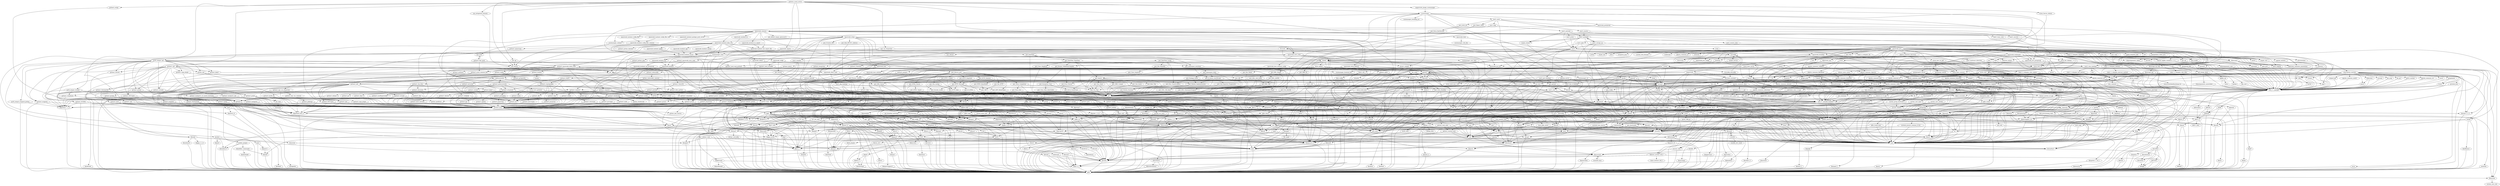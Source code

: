 digraph "rpmdep" {
patterns_uyuni_server -> susemanager_tools;
susemanager_tools -> spacewalk_backend;
spacewalk_backend -> python3_rpm;
python3_rpm -> libpython3_6m1_0;
libpython3_6m1_0 -> glibc;
glibc -> filesystem;
filesystem -> system_user_root;
python3_rpm -> rpm;
rpm -> bash;
bash -> libreadline7;
libreadline7 -> glibc;
libreadline7 -> libncurses6;
libncurses6 -> terminfo_base;
terminfo_base -> libncurses6;
libncurses6 -> libstdc6;
libstdc6 -> glibc;
libstdc6 -> libgcc_s1;
libgcc_s1 -> glibc;
rpm -> liblua5_3_5;
liblua5_3_5 -> glibc;
rpm -> liblzma5;
liblzma5 -> glibc;
rpm -> libpopt0;
libpopt0 -> glibc;
rpm -> libmagic1;
libmagic1 -> libz1;
libz1 -> glibc;
libmagic1 -> file_magic;
rpm -> libacl1;
libacl1 -> libattr1;
libattr1 -> glibc;
rpm -> diffutils;
diffutils -> glibc;
diffutils -> info;
info -> libncurses6;
info -> libzio1;
libzio1 -> liblzma5;
libzio1 -> libbz2_1;
libbz2_1 -> glibc;
libzio1 -> libz1;
info -> bash;
rpm -> perl_base;
perl_base -> glibc;
rpm -> grep;
grep -> bash;
grep -> info;
grep -> libpcre1;
libpcre1 -> glibc;
rpm -> fillup;
fillup -> glibc;
rpm -> coreutils;
coreutils -> bash;
coreutils -> libacl1;
coreutils -> info;
coreutils -> libgmp10;
libgmp10 -> glibc;
coreutils -> libcap2;
libcap2 -> glibc;
coreutils -> libselinux1;
libselinux1 -> libpcre1;
rpm -> libdw1;
libdw1 -> libelf1;
libelf1 -> libebl_plugins;
libebl_plugins -> libdw1;
libebl_plugins -> glibc;
libelf1 -> libz1;
libdw1 -> libbz2_1;
libdw1 -> liblzma5;
python3_rpm -> python3_base;
python3_base -> python_rpm_macros;
python3_base -> libtirpc3;
libtirpc3 -> libtirpc_netconfig;
libtirpc3 -> glibc;
libtirpc3 -> krb5;
krb5 -> libverto1;
libverto1 -> glibc;
krb5 -> libcom_err2;
libcom_err2 -> glibc;
krb5 -> libkeyutils1;
libkeyutils1 -> glibc;
krb5 -> libselinux1;
krb5 -> libopenssl1_1;
libopenssl1_1 -> glibc;
libopenssl1_1 -> libz1;
python3_base -> libpython3_6m1_0;
python3_base -> libbz2_1;
python3_base -> libexpat1;
libexpat1 -> glibc;
python3_base -> libnsl2;
libnsl2 -> libtirpc3;
python3_base -> liblzma5;
python3_base -> libffi7;
libffi7 -> glibc;
python3_base -> bash;
spacewalk_backend -> uyuni_base_common;
uyuni_base_common -> system_user_wwwrun;
system_user_wwwrun -> sysuser_shadow;
sysuser_shadow -> bash;
sysuser_shadow -> shadow;
shadow -> glibc;
shadow -> libsemanage1;
libsemanage1 -> libaudit1;
libaudit1 -> glibc;
libsemanage1 -> libselinux1;
libsemanage1 -> libsepol1;
libsepol1 -> glibc;
libsemanage1 -> libbz2_1;
shadow -> pam;
pam -> libselinux1;
pam -> libtirpc3;
pam -> libaudit1;
pam -> libnsl2;
pam -> libcrack2;
libcrack2 -> glibc;
libcrack2 -> cracklib;
cracklib -> libcrack2;
cracklib -> cracklib_dict_small;
cracklib -> bash;
libcrack2 -> libz1;
pam -> permissions;
permissions -> libcap2;
permissions -> diffutils;
permissions -> grep;
permissions -> coreutils;
permissions -> fillup;
spacewalk_backend -> python3_debian;
python3_debian -> xz;
xz -> bash;
xz -> liblzma5;
python3_debian -> python3_base;
python3_debian -> python3_chardet;
python3_chardet -> python3_base;
python3_chardet -> update_alternatives;
update_alternatives -> bash;
update_alternatives -> coreutils;
python3_debian -> python3_six;
python3_six -> python3_base;
spacewalk_backend -> python3_rhnlib;
python3_rhnlib -> python3_pyOpenSSL;
python3_pyOpenSSL -> python3_cryptography;
python3_cryptography -> python3_setuptools;
python3_setuptools -> python3;
python3 -> glibc;
python3 -> python3_base;
python3 -> libsqlite3_0;
libsqlite3_0 -> glibc;
python3_setuptools -> python3_appdirs;
python3_appdirs -> python3_base;
python3_setuptools -> python3_packaging;
python3_packaging -> python3_pyparsing;
python3_pyparsing -> python3_base;
python3_packaging -> python3_six;
python3_setuptools -> update_alternatives;
python3_cryptography -> python3_pyasn1;
python3_pyasn1 -> python3_base;
python3_cryptography -> python3_cffi;
python3_cffi -> libpython3_6m1_0;
python3_cffi -> python3_base;
python3_cffi -> python3_pycparser;
python3_pycparser -> python3_base;
python3_cryptography -> python3_idna;
python3_idna -> python3_base;
python3_cryptography -> python3_asn1crypto;
python3_asn1crypto -> python3_base;
spacewalk_backend -> python3_uyuni_common_libs;
python3_uyuni_common_libs -> python3_base;
spacewalk_backend -> apache2;
apache2 -> permissions;
apache2 -> sed;
sed -> glibc;
sed -> bash;
sed -> libselinux1;
sed -> libacl1;
sed -> info;
apache2 -> libapr1;
libapr1 -> glibc;
libapr1 -> libuuid1;
libuuid1 -> glibc;
apache2 -> libxml2_2;
libxml2_2 -> libz1;
libxml2_2 -> liblzma5;
apache2 -> logrotate;
logrotate -> glibc;
logrotate -> libpopt0;
logrotate -> bash;
logrotate -> xz;
logrotate -> libselinux1;
logrotate -> systemd;
systemd -> libseccomp2;
libseccomp2 -> glibc;
systemd -> pkg_config;
pkg_config -> glibc;
systemd -> libapparmor1;
libapparmor1 -> glibc;
systemd -> libcryptsetup12;
libcryptsetup12 -> libjson_c3;
libjson_c3 -> glibc;
libcryptsetup12 -> libgcrypt20;
libgcrypt20 -> glibc;
libgcrypt20 -> libgpg_error0;
libgpg_error0 -> glibc;
libcryptsetup12 -> libargon2_1;
libargon2_1 -> glibc;
libcryptsetup12 -> libblkid1;
libblkid1 -> libuuid1;
libcryptsetup12 -> libdevmapper1_03;
libdevmapper1_03 -> bash;
libdevmapper1_03 -> libudev1;
libudev1 -> libcap2;
libudev1 -> libselinux1;
systemd -> kmod;
kmod -> bash;
kmod -> coreutils;
systemd -> system_group_hardware;
system_group_hardware -> bash;
system_group_hardware -> shadow;
system_group_hardware -> sysuser_shadow;
systemd -> systemd_presets_branding_openSUSE;
systemd_presets_branding_openSUSE -> bash;
systemd_presets_branding_openSUSE -> systemd_presets_common_SUSE;
systemd_presets_common_SUSE -> bash;
systemd_presets_common_SUSE -> coreutils;
systemd -> libqrencode4;
libqrencode4 -> glibc;
systemd -> udev;
udev -> libselinux1;
udev -> systemd;
udev -> sed;
udev -> libkmod2;
libkmod2 -> glibc;
libkmod2 -> liblzma5;
libkmod2 -> libz1;
systemd -> libmount1;
libmount1 -> libblkid1;
libmount1 -> libselinux1;
systemd -> findutils;
findutils -> glibc;
findutils -> bash;
findutils -> libselinux1;
findutils -> info;
systemd -> dbus_1;
dbus_1 -> shadow;
dbus_1 -> libcap_ng0;
libcap_ng0 -> glibc;
dbus_1 -> libexpat1;
dbus_1 -> libsystemd0;
libsystemd0 -> libcap2;
libsystemd0 -> libgcrypt20;
libsystemd0 -> libselinux1;
libsystemd0 -> liblz4_1;
liblz4_1 -> glibc;
libsystemd0 -> liblzma5;
dbus_1 -> update_alternatives;
dbus_1 -> libdbus_1_3;
libdbus_1_3 -> libsystemd0;
systemd -> sysvinit_tools;
sysvinit_tools -> glibc;
sysvinit_tools -> blog;
blog -> bash;
blog -> coreutils;
systemd -> netcfg;
netcfg -> coreutils;
systemd -> util_linux;
util_linux -> libsmartcols1;
libsmartcols1 -> glibc;
util_linux -> libaudit1;
util_linux -> libcap_ng0;
util_linux -> libreadline7;
util_linux -> info;
util_linux -> permissions;
util_linux -> libmount1;
util_linux -> system_group_hardware;
util_linux -> libfdisk1;
libfdisk1 -> libblkid1;
util_linux -> libutempter0;
libutempter0 -> permissions;
libutempter0 -> system_group_hardware;
systemd -> kbd;
kbd -> pam;
kbd -> perl_base;
kbd -> kbd_legacy;
systemd -> pam_config;
pam_config -> pam;
apache2 -> liblua5_3_5;
apache2 -> libbrotlienc1;
libbrotlienc1 -> glibc;
libbrotlienc1 -> libbrotlicommon1;
libbrotlicommon1 -> glibc;
apache2 -> which;
which -> glibc;
which -> bash;
which -> info;
apache2 -> libldap_2_4_2;
libldap_2_4_2 -> libldap_data;
libldap_2_4_2 -> glibc;
libldap_2_4_2 -> libsasl2_3;
libsasl2_3 -> glibc;
libldap_2_4_2 -> libopenssl1_1;
apache2 -> libnghttp2_14;
libnghttp2_14 -> glibc;
apache2 -> apache2_prefork;
apache2_prefork -> libapr1;
apache2_prefork -> libsystemd0;
apache2_prefork -> apache2;
apache2_prefork -> libapr_util1;
libapr_util1 -> glibc;
libapr_util1 -> libapr1;
libapr_util1 -> libexpat1;
libapr_util1 -> libldap_2_4_2;
libapr_util1 -> libdb_4_8;
libdb_4_8 -> libstdc6;
apache2 -> apache2_utils;
apache2_utils -> libopenssl1_1;
apache2_utils -> libapr_util1;
apache2_utils -> perl_base;
apache2_utils -> bash;
apache2 -> system_user_wwwrun;
apache2 -> aaa_base;
aaa_base -> ncurses_utils;
ncurses_utils -> glibc;
ncurses_utils -> libncurses6;
aaa_base -> util_linux;
aaa_base -> cpio;
cpio -> glibc;
cpio -> bash;
cpio -> info;
aaa_base -> perl_base;
aaa_base -> openSUSE_release;
openSUSE_release -> bash;
openSUSE_release -> gawk;
gawk -> glibc;
gawk -> bash;
gawk -> update_alternatives;
openSUSE_release -> openSUSE_release_appliance_hyperv;
aaa_base -> sed;
aaa_base -> findutils;
spacewalk_backend -> python3_pycurl;
python3_pycurl -> glibc;
python3_pycurl -> python3_base;
python3_pycurl -> libcurl4;
libcurl4 -> krb5;
libcurl4 -> libldap_2_4_2;
libcurl4 -> libssh4;
libssh4 -> libz1;
libssh4 -> libopenssl1_1;
libssh4 -> krb5;
libcurl4 -> libpsl5;
libpsl5 -> glibc;
libpsl5 -> libunistring2;
libunistring2 -> glibc;
libpsl5 -> libidn2_0;
libidn2_0 -> glibc;
libidn2_0 -> libunistring2;
libcurl4 -> libnghttp2_14;
susemanager_tools -> python3_configobj;
python3_configobj -> python3_base;
python3_configobj -> python3_six;
susemanager_tools -> createrepo_c;
createrepo_c -> libcreaterepo_c0;
libcreaterepo_c0 -> libcurl4;
libcreaterepo_c0 -> libbz2_1;
libcreaterepo_c0 -> deltarpm;
deltarpm -> rpm;
libcreaterepo_c0 -> libxml2_2;
libcreaterepo_c0 -> libexpat1;
libcreaterepo_c0 -> libzck1;
libzck1 -> libzstd1;
libzstd1 -> glibc;
libzck1 -> libopenssl1_1;
libcreaterepo_c0 -> libsqlite3_0;
libcreaterepo_c0 -> libglib_2_0_0;
libglib_2_0_0 -> glibc;
libglib_2_0_0 -> libpcre1;
createrepo_c -> libgthread_2_0_0;
libgthread_2_0_0 -> libglib_2_0_0;
createrepo_c -> update_alternatives;
susemanager_tools -> susemanager_sync_data;
susemanager_sync_data -> spacewalk_java_lib;
spacewalk_java_lib -> sudo;
sudo -> libz1;
sudo -> pam;
sudo -> perl_base;
sudo -> libldap_2_4_2;
susemanager_tools -> uyuni_build_keys;
uyuni_build_keys -> gpg2;
gpg2 -> glibc;
gpg2 -> libnpth0;
libnpth0 -> glibc;
gpg2 -> libbz2_1;
gpg2 -> libz1;
gpg2 -> libgcrypt20;
gpg2 -> libksba8;
libksba8 -> libgpg_error0;
gpg2 -> bash;
gpg2 -> pinentry;
pinentry -> bash;
pinentry -> libgpg_error0;
pinentry -> info;
pinentry -> libassuan0;
libassuan0 -> glibc;
libassuan0 -> libgpg_error0;
gpg2 -> libusb_1_0_0;
libusb_1_0_0 -> libudev1;
gpg2 -> libldap_2_4_2;
gpg2 -> libsqlite3_0;
gpg2 -> libgnutls30;
libgnutls30 -> libgmp10;
libgnutls30 -> libhogweed4;
libhogweed4 -> libgmp10;
libhogweed4 -> libnettle6;
libnettle6 -> glibc;
libgnutls30 -> libtasn1_6;
libtasn1_6 -> libtasn1;
libtasn1 -> libtasn1_6;
libtasn1 -> info;
libgnutls30 -> libidn2_0;
libgnutls30 -> libp11_kit0;
libp11_kit0 -> glibc;
libp11_kit0 -> libffi7;
uyuni_build_keys -> gawk;
susemanager_tools -> spacewalk_backend_sql;
spacewalk_backend_sql -> spacewalk_backend;
spacewalk_backend_sql -> spacewalk_backend_sql_postgresql;
spacewalk_backend_sql_postgresql -> python3_psycopg2;
python3_psycopg2 -> libpython3_6m1_0;
python3_psycopg2 -> libpq5;
libpq5 -> libopenssl1_1;
libpq5 -> krb5;
libpq5 -> libldap_2_4_2;
python3_psycopg2 -> python3_base;
susemanager_tools -> suseRegisterInfo;
suseRegisterInfo -> perl_base;
suseRegisterInfo -> perl;
perl -> glibc;
perl -> libz1;
perl -> libbz2_1;
perl -> libgdbm4;
libgdbm4 -> glibc;
perl -> perl_base;
perl -> libdb_4_8;
suseRegisterInfo -> python3_suseRegisterInfo;
python3_suseRegisterInfo -> suseRegisterInfo;
python3_suseRegisterInfo -> python3_base;
python3_suseRegisterInfo -> python3;
patterns_uyuni_server -> spacewalk_reports;
spacewalk_reports -> spacewalk_branding;
spacewalk_branding -> tomcat;
tomcat -> systemd;
tomcat -> apache_commons_pool2;
apache_commons_pool2 -> cglib;
cglib -> javapackages_tools;
cglib -> java_11_openjdk_headless;
java_11_openjdk_headless -> libpcsclite1;
libpcsclite1 -> glibc;
java_11_openjdk_headless -> libasound2;
libasound2 -> glibc;
java_11_openjdk_headless -> libfreetype6;
libfreetype6 -> glibc;
libfreetype6 -> libpng16_16;
libpng16_16 -> glibc;
libpng16_16 -> libz1;
libfreetype6 -> libbz2_1;
java_11_openjdk_headless -> liblcms2_2;
liblcms2_2 -> glibc;
java_11_openjdk_headless -> libstdc6;
java_11_openjdk_headless -> libjpeg8;
libjpeg8 -> glibc;
java_11_openjdk_headless -> javapackages_tools;
java_11_openjdk_headless -> ca_certificates;
ca_certificates -> p11_kit;
p11_kit -> glibc;
p11_kit -> libp11_kit0;
p11_kit -> libtasn1_6;
ca_certificates -> p11_kit_tools;
p11_kit_tools -> glibc;
p11_kit_tools -> libp11_kit0;
p11_kit_tools -> libtasn1_6;
ca_certificates -> coreutils;
ca_certificates -> openssl;
openssl -> openssl_1_1;
openssl_1_1 -> libz1;
openssl_1_1 -> coreutils;
openssl_1_1 -> libopenssl1_1;
ca_certificates -> perl_base;
java_11_openjdk_headless -> update_alternatives;
tomcat -> log4j_mini;
log4j_mini -> xerces_j2;
xerces_j2 -> update_alternatives;
log4j_mini -> javapackages_tools;
log4j_mini -> xml_commons_jaxp_1_3_apis;
xml_commons_jaxp_1_3_apis -> update_alternatives;
xml_commons_jaxp_1_3_apis -> xml_commons;
xml_commons -> java_11_openjdk_headless;
tomcat -> tomcat_lib;
tomcat_lib -> bash;
tomcat_lib -> java_11_openjdk_headless;
tomcat_lib -> ecj;
ecj -> javapackages_tools;
ecj -> java_11_openjdk_headless;
tomcat_lib -> tomcat_jsp_2_3_api;
tomcat_jsp_2_3_api -> tomcat_el_3_0_api;
tomcat_el_3_0_api -> javapackages_tools;
tomcat_el_3_0_api -> bash;
tomcat_el_3_0_api -> java_11_openjdk_headless;
tomcat_jsp_2_3_api -> tomcat_servlet_4_0_api;
tomcat_servlet_4_0_api -> bash;
tomcat_servlet_4_0_api -> java_11_openjdk_headless;
tomcat -> apache_commons_logging;
apache_commons_logging -> javapackages_tools;
apache_commons_logging -> java_11_openjdk;
java_11_openjdk -> fontconfig;
fontconfig -> libexpat1;
fontconfig -> libfreetype6;
java_11_openjdk -> libXext6;
libXext6 -> glibc;
libXext6 -> libX11_6;
libX11_6 -> glibc;
libX11_6 -> libxcb1;
libxcb1 -> glibc;
libxcb1 -> libXau6;
libXau6 -> glibc;
libX11_6 -> libX11_data;
java_11_openjdk -> libpulse0;
libpulse0 -> libsystemd0;
libpulse0 -> libxcb1;
libpulse0 -> libsndfile1;
libsndfile1 -> libogg0;
libogg0 -> glibc;
libsndfile1 -> libspeex1;
libspeex1 -> glibc;
libsndfile1 -> libFLAC8;
libFLAC8 -> glibc;
libFLAC8 -> libogg0;
libsndfile1 -> libvorbis0;
libvorbis0 -> libogg0;
libsndfile1 -> libvorbisenc2;
libvorbisenc2 -> glibc;
libvorbisenc2 -> libvorbis0;
libpulse0 -> libdbus_1_3;
java_11_openjdk -> libXtst6;
libXtst6 -> libX11_6;
libXtst6 -> libXext6;
java_11_openjdk -> java_11_openjdk_headless;
java_11_openjdk -> libXi6;
libXi6 -> glibc;
libXi6 -> libXext6;
java_11_openjdk -> libgif7;
libgif7 -> glibc;
java_11_openjdk -> mozilla_nss;
mozilla_nss -> mozilla_nss_certs;
mozilla_nss_certs -> glibc;
mozilla_nss_certs -> mozilla_nspr;
mozilla_nspr -> glibc;
mozilla_nss -> libfreebl3;
libfreebl3 -> glibc;
mozilla_nss -> libsoftokn3;
libsoftokn3 -> libfreebl3;
libsoftokn3 -> mozilla_nspr;
libsoftokn3 -> libsqlite3_0;
libsoftokn3 -> mozilla_nss;
java_11_openjdk -> libXrender1;
libXrender1 -> libX11_6;
java_11_openjdk -> file;
file -> glibc;
file -> libmagic1;
tomcat -> apache_commons_dbcp;
apache_commons_dbcp -> bash;
apache_commons_dbcp -> geronimo_jta_1_1_api;
geronimo_jta_1_1_api -> javapackages_tools;
geronimo_jta_1_1_api -> geronimo_specs_pom;
geronimo_specs_pom -> java_11_openjdk_headless;
apache_commons_dbcp -> apache_commons_pool2;
apache_commons_dbcp -> apache_commons_collections;
apache_commons_collections -> javapackages_tools;
apache_commons_collections -> java_11_openjdk_headless;
tomcat -> apache_commons_daemon;
apache_commons_daemon -> java_11_openjdk_headless;
spacewalk_branding -> susemanager_frontend_libs;
spacewalk_branding -> uyuni_docs_en;
uyuni_docs_en -> filesystem;
uyuni_docs_en -> release_notes_uyuni;
release_notes_uyuni -> tomcat;
spacewalk_branding -> apache2;
spacewalk_branding -> uyuni_docs_en_pdf;
uyuni_docs_en_pdf -> uyuni_docs_en;
spacewalk_reports -> python3;
spacewalk_reports -> salt;
salt -> python3_salt;
python3_salt -> python3_Jinja2;
python3_Jinja2 -> python3_MarkupSafe;
python3_MarkupSafe -> glibc;
python3_MarkupSafe -> libpython3_6m1_0;
python3_MarkupSafe -> python3_base;
python3_Jinja2 -> python3_Babel;
python3_Babel -> python3_base;
python3_Babel -> update_alternatives;
python3_Babel -> python3_pytz;
python3_pytz -> python3_base;
python3_pytz -> timezone;
timezone -> filesystem;
timezone -> bash;
timezone -> coreutils;
python3_salt -> python3;
python3_salt -> python3_tornado;
python3_tornado -> bash;
python3_tornado -> python3_base;
python3_tornado -> python3_simplejson;
python3_simplejson -> glibc;
python3_simplejson -> python3_base;
python3_tornado -> python3;
python3_salt -> python3_M2Crypto;
python3_M2Crypto -> libpython3_6m1_0;
python3_M2Crypto -> libopenssl1_1;
python3_M2Crypto -> python3_base;
python3_salt -> python3_zypp_plugin;
python3_zypp_plugin -> python3_base;
python3_salt -> libzypp;
libzypp -> bash;
libzypp -> libxml2_2;
libzypp -> rpm;
libzypp -> libboost_thread1_66_0;
libboost_thread1_66_0 -> libboost_system1_66_0;
libboost_system1_66_0 -> boost_license1_66_0;
libboost_system1_66_0 -> glibc;
libboost_system1_66_0 -> libgcc_s1;
libboost_system1_66_0 -> libstdc6;
libzypp -> libsolv_tools;
libsolv_tools -> libzstd1;
libsolv_tools -> libxml2_2;
libsolv_tools -> libbz2_1;
libsolv_tools -> rpm;
libzypp -> libcurl4;
libzypp -> libudev1;
libzypp -> libgpgme11;
libgpgme11 -> libgpg_error0;
libgpgme11 -> libassuan0;
libgpgme11 -> gpg2;
libzypp -> libproxy1;
libproxy1 -> libgcc_s1;
libproxy1 -> libstdc6;
libproxy1 -> libmodman1;
libmodman1 -> libstdc6;
python3_salt -> salt;
python3_salt -> python3_rpm;
python3_salt -> python3_PyYAML;
python3_PyYAML -> glibc;
python3_PyYAML -> libyaml_0_2;
libyaml_0_2 -> glibc;
python3_PyYAML -> python3_base;
python3_salt -> python3_pyzmq;
python3_pyzmq -> libpython3_6m1_0;
python3_pyzmq -> python3;
python3_pyzmq -> libzmq5;
libzmq5 -> libstdc6;
libzmq5 -> libsodium23;
libsodium23 -> glibc;
libzmq5 -> libunwind;
libunwind -> liblzma5;
libzmq5 -> libpgm_5_2_0;
libpgm_5_2_0 -> glibc;
python3_salt -> python3_msgpack;
python3_msgpack -> glibc;
python3_msgpack -> python3_base;
python3_salt -> python3_psutil;
python3_psutil -> net_tools;
net_tools -> hostname;
hostname -> libnsl2;
python3_psutil -> procps;
procps -> libncurses6;
procps -> libprocps7;
libprocps7 -> libsystemd0;
python3_psutil -> libpython3_6m1_0;
python3_psutil -> python3_base;
python3_salt -> python3_requests;
python3_requests -> ca_certificates;
python3_requests -> python3_urllib3;
python3_urllib3 -> python3_base;
python3_urllib3 -> python3_six;
python3_requests -> python3_py;
python3_py -> python3_base;
python3_requests -> python3;
python3_requests -> python3_idna;
python3_requests -> python3_certifi;
python3_certifi -> ca_certificates;
python3_certifi -> ca_certificates_mozilla;
ca_certificates_mozilla -> ca_certificates;
python3_certifi -> python3_base;
python3_requests -> python3_chardet;
salt -> logrotate;
salt -> iproute2;
iproute2 -> bash;
iproute2 -> libmnl0;
libmnl0 -> glibc;
iproute2 -> libselinux1;
iproute2 -> libxtables12;
libxtables12 -> glibc;
iproute2 -> libelf1;
iproute2 -> libdb_4_8;
patterns_uyuni_server -> syslinux;
syslinux -> glibc;
syslinux -> perl_base;
syslinux -> libuuid1;
patterns_uyuni_server -> Uyuni_Server_release;
Uyuni_Server_release -> openSUSE_release;
patterns_uyuni_server -> salt_master;
salt_master -> dmidecode;
dmidecode -> glibc;
salt_master -> salt;
patterns_uyuni_server -> python2_salt;
python2_salt -> python_xml;
python_xml -> python_base;
python_base -> python_rpm_macros;
python_base -> libpython2_7_1_0;
libpython2_7_1_0 -> glibc;
python_base -> libz1;
python_base -> libbz2_1;
python_base -> libnsl2;
python_base -> bash;
python_xml -> python3_base;
python2_salt -> python2_psutil;
python2_psutil -> glibc;
python2_psutil -> python3_base;
python2_psutil -> python_ipaddress;
python_ipaddress -> python3_base;
python2_psutil -> net_tools;
python2_psutil -> libpython2_7_1_0;
python2_psutil -> procps;
python2_psutil -> python_base;
python2_salt -> coreutils;
python2_salt -> python2_zypp_plugin;
python2_zypp_plugin -> python3_base;
python2_zypp_plugin -> python_base;
python2_salt -> python2_tornado;
python2_tornado -> libpython2_7_1_0;
python2_tornado -> python;
python -> libsqlite3_0;
python -> libopenssl1_1;
python -> libdb_4_8;
python -> libpython2_7_1_0;
python -> libreadline7;
python -> python_base;
python -> python3_base;
python2_tornado -> python_singledispatch;
python_singledispatch -> python2_six;
python2_six -> bash;
python2_six -> python3_base;
python2_tornado -> python2_backports_abc;
python2_backports_abc -> python3_base;
python2_tornado -> python2_simplejson;
python2_simplejson -> libpython2_7_1_0;
python2_simplejson -> python3_base;
python2_salt -> python2_MarkupSafe;
python2_MarkupSafe -> python3_base;
python2_MarkupSafe -> libpython2_7_1_0;
python2_salt -> libzypp;
python2_salt -> salt;
python2_salt -> python2_futures;
python2_futures -> python3_base;
python2_salt -> python2_msgpack;
python2_msgpack -> glibc;
python2_msgpack -> python3_base;
python2_msgpack -> libpython2_7_1_0;
python2_salt -> python2_M2Crypto;
python2_M2Crypto -> libopenssl1_1;
python2_M2Crypto -> libpython2_7_1_0;
python2_M2Crypto -> python2_typing;
python2_typing -> python3_base;
python2_salt -> python2_pyzmq;
python2_pyzmq -> python3_base;
python2_pyzmq -> python;
python2_pyzmq -> libzmq5;
python2_salt -> python2_rpm;
python2_rpm -> python3_base;
python2_rpm -> rpm;
python2_rpm -> libpython2_7_1_0;
python2_salt -> python2_PyYAML;
python2_PyYAML -> glibc;
python2_PyYAML -> libyaml_0_2;
python2_PyYAML -> python3_base;
python2_PyYAML -> libpython2_7_1_0;
python2_salt -> python2_requests;
python2_requests -> python2_certifi;
python2_certifi -> python3_base;
python2_certifi -> python_base;
python2_certifi -> ca_certificates_mozilla;
python2_requests -> python2_urllib3;
python2_urllib3 -> python_ipaddress;
python2_urllib3 -> python2_six;
python2_requests -> python2_py;
python2_py -> python3_base;
python2_requests -> python2_chardet;
python2_chardet -> bash;
python2_chardet -> python3_base;
python2_chardet -> update_alternatives;
python2_chardet -> python_base;
python2_requests -> python;
python2_requests -> python2_idna;
python2_idna -> python3_base;
python2_salt -> python2_Jinja2;
python2_Jinja2 -> python2_MarkupSafe;
python2_Jinja2 -> python2_Babel;
python2_Babel -> python_base;
python2_Babel -> update_alternatives;
python2_Babel -> python3_base;
python2_Babel -> python2_pytz;
python2_pytz -> timezone;
python2_pytz -> python3_base;
patterns_uyuni_server -> susemanager;
susemanager -> cobbler;
cobbler -> fence_agents;
fence_agents -> python3_pexpect;
python3_pexpect -> python3_ptyprocess;
python3_ptyprocess -> python3_base;
fence_agents -> sg3_utils;
sg3_utils -> coreutils;
sg3_utils -> libsgutils2_1_43_2;
libsgutils2_1_43_2 -> glibc;
fence_agents -> perl_Net_Telnet;
perl_Net_Telnet -> perl;
fence_agents -> openssh;
openssh -> libedit0;
libedit0 -> glibc;
libedit0 -> libncurses6;
openssh -> grep;
openssh -> fillup;
openssh -> coreutils;
openssh -> pam;
openssh -> systemd;
fence_agents -> telnet;
telnet -> netcfg;
telnet -> systemd;
fence_agents -> python3_pycurl;
fence_agents -> net_snmp;
net_snmp -> logrotate;
net_snmp -> perl_SNMP;
perl_SNMP -> libsnmp30;
libsnmp30 -> rpm;
libsnmp30 -> libsensors4;
libsensors4 -> glibc;
libsnmp30 -> libwrap0;
libwrap0 -> glibc;
libsnmp30 -> libopenssl1_1;
libsnmp30 -> perl;
libsnmp30 -> snmp_mibs;
perl_SNMP -> net_snmp;
net_snmp -> perl_Term_ReadKey;
perl_Term_ReadKey -> glibc;
perl_Term_ReadKey -> coreutils;
perl_Term_ReadKey -> perl;
fence_agents -> python3_requests;
cobbler -> python;
cobbler -> acl;
acl -> glibc;
acl -> libacl1;
cobbler -> tftp;
tftp -> bash;
tftp -> netcfg;
tftp -> libwrap0;
tftp -> systemd;
cobbler -> python3_Cheetah3;
python3_Cheetah3 -> python3_base;
cobbler -> mkisofs;
mkisofs -> libscg1_0;
libscg1_0 -> libschily1_0;
libschily1_0 -> glibc;
mkisofs -> libcap2;
mkisofs -> perl_base;
mkisofs -> zisofs_tools;
zisofs_tools -> mkisofs;
zisofs_tools -> libz1;
cobbler -> apache2_mod_wsgi_python3;
apache2_mod_wsgi_python3 -> libpython3_6m1_0;
apache2_mod_wsgi_python3 -> apache2;
cobbler -> rsync;
rsync -> libacl1;
rsync -> bash;
rsync -> grep;
rsync -> sed;
rsync -> perl_base;
rsync -> libpopt0;
rsync -> openslp;
openslp -> libopenssl1_1;
cobbler -> python3_PyYAML;
cobbler -> python3_distro;
python3_distro -> python3_base;
cobbler -> python3_future;
python3_future -> bash;
python3_future -> python3_base;
python3_future -> update_alternatives;
cobbler -> python3_dnspython;
python3_dnspython -> python3_base;
cobbler -> python3_ldap;
python3_ldap -> python3_pyasn1_modules;
python3_pyasn1_modules -> python3_base;
python3_pyasn1_modules -> python3_pyasn1;
python3_ldap -> libldap_2_4_2;
cobbler -> python3_simplejson;
cobbler -> python3_netaddr;
python3_netaddr -> coreutils;
python3_netaddr -> python3_base;
cobbler -> grub2;
grub2 -> perl_base;
grub2 -> bash;
grub2 -> libdevmapper1_03;
grub2 -> gettext_runtime_mini;
gettext_runtime_mini -> libstdc6;
gettext_runtime_mini -> bash;
gettext_runtime_mini -> info;
grub2 -> libfuse2;
libfuse2 -> glibc;
grub2 -> grub2_i386_pc;
grub2_i386_pc -> grub2;
grub2_i386_pc -> perl_Bootloader;
perl_Bootloader -> coreutils;
perl_Bootloader -> perl_base;
grub2 -> libfreetype6;
cobbler -> ipmitool;
ipmitool -> libopenssl1_1;
ipmitool -> systemd;
susemanager -> spacewalk_postgresql;
spacewalk_postgresql -> spacewalk_java_postgresql;
spacewalk_java_postgresql -> tomcat;
spacewalk_java_postgresql -> postgresql_jdbc;
postgresql_jdbc -> java_11_openjdk;
spacewalk_postgresql -> postgresql10_contrib;
postgresql10_contrib -> bash;
postgresql10_contrib -> perl;
postgresql10_contrib -> libxslt1;
libxslt1 -> glibc;
libxslt1 -> libxml2_2;
libxslt1 -> libgcrypt20;
postgresql10_contrib -> libpq5;
postgresql10_contrib -> libuuid1;
postgresql10_contrib -> postgresql_contrib;
postgresql_contrib -> postgresql10_contrib;
postgresql10_contrib -> postgresql;
postgresql -> bash;
postgresql -> update_alternatives;
postgresql -> postgresql10;
postgresql10 -> libpq5;
postgresql10 -> libreadline7;
postgresql10 -> postgresql;
postgresql10_contrib -> postgresql10_server;
postgresql10_server -> timezone;
postgresql10_server -> libopenssl1_1;
postgresql10_server -> libicu60_2;
libicu60_2 -> timezone;
libicu60_2 -> libicu60_2_ledata;
postgresql10_server -> aaa_base;
postgresql10_server -> postgresql_server;
postgresql_server -> bash;
postgresql_server -> postgresql;
postgresql_server -> postgresql10_server;
postgresql_server -> systemd;
postgresql10_server -> glibc_locale;
glibc_locale -> glibc_locale_base;
glibc_locale_base -> bash;
glibc_locale_base -> coreutils;
postgresql10_server -> libxml2_2;
postgresql10_contrib -> libpython3_6m1_0;
spacewalk_postgresql -> perl_DBD_Pg;
perl_DBD_Pg -> libpq5;
perl_DBD_Pg -> perl_DBI;
perl_DBI -> perl;
spacewalk_postgresql -> spacewalk_common;
spacewalk_common -> subscription_matcher;
subscription_matcher -> apache_commons_io;
apache_commons_io -> java_11_openjdk_headless;
subscription_matcher -> log4j_mini;
subscription_matcher -> protobuf_java;
protobuf_java -> java_11_openjdk;
subscription_matcher -> drools;
drools -> java_11_openjdk;
subscription_matcher -> guava;
guava -> java_11_openjdk;
subscription_matcher -> apache_commons_lang3;
apache_commons_lang3 -> java_11_openjdk_headless;
subscription_matcher -> xmlpull_api;
xmlpull_api -> java_11_openjdk;
subscription_matcher -> optaplanner;
optaplanner -> java_11_openjdk;
optaplanner -> drools;
subscription_matcher -> apache_commons_math3;
apache_commons_math3 -> java_11_openjdk;
subscription_matcher -> xpp3;
xpp3 -> java_11_openjdk;
subscription_matcher -> slf4j;
slf4j -> cal10n;
cal10n -> java_11_openjdk;
subscription_matcher -> google_gson;
subscription_matcher -> apache_commons_cli;
apache_commons_cli -> javapackages_tools;
apache_commons_cli -> java_11_openjdk;
subscription_matcher -> xstream;
xstream -> java_11_openjdk;
subscription_matcher -> reflections;
reflections -> java_11_openjdk;
reflections -> guava;
subscription_matcher -> kie_soup;
kie_soup -> java_11_openjdk;
subscription_matcher -> apache_commons_lang;
apache_commons_lang -> java_11_openjdk_headless;
subscription_matcher -> kie_api;
kie_api -> java_11_openjdk;
subscription_matcher -> antlr3_runtime;
antlr3_runtime -> java_11_openjdk;
subscription_matcher -> apache_commons_csv;
apache_commons_csv -> java_11_openjdk;
subscription_matcher -> mvel2;
mvel2 -> java_11_openjdk;
subscription_matcher -> ecj;
spacewalk_common -> spacewalk_backend_xml_export_libs;
spacewalk_backend_xml_export_libs -> spacewalk_backend_server;
spacewalk_backend_server -> spacewalk_config;
spacewalk_config -> apache2_mod_xsendfile;
apache2_mod_xsendfile -> glibc;
apache2_mod_xsendfile -> apache2;
spacewalk_config -> uyuni_base_common;
spacewalk_config -> perl_Satcon;
perl_Satcon -> policycoreutils;
policycoreutils -> python3_policycoreutils;
python3_policycoreutils -> python3_audit;
python3_audit -> glibc;
python3_audit -> python3_base;
python3_audit -> libauparse0;
libauparse0 -> glibc;
libauparse0 -> libaudit1;
python3_policycoreutils -> checkpolicy;
checkpolicy -> glibc;
python3_policycoreutils -> python_base;
python3_policycoreutils -> python3_setuptools;
python3_policycoreutils -> policycoreutils;
python3_policycoreutils -> python3_selinux;
python3_selinux -> python3_base;
python3_selinux -> python3;
python3_policycoreutils -> python3_setools;
python3_setools -> libsepol1;
python3_setools -> python3_base;
python3_setools -> python;
policycoreutils -> systemd;
policycoreutils -> python3_networkx;
python3_networkx -> python3_base;
python3_networkx -> python3_decorator;
python3_decorator -> python3_base;
policycoreutils -> python3_ipy;
python3_ipy -> python3_base;
policycoreutils -> python3_semanage;
python3_semanage -> libpython3_6m1_0;
python3_semanage -> libsemanage1;
python3_semanage -> python3_base;
policycoreutils -> rpm;
policycoreutils -> selinux_tools;
selinux_tools -> glibc;
selinux_tools -> bash;
selinux_tools -> libsepol1;
selinux_tools -> libselinux1;
policycoreutils -> gawk;
perl_Satcon -> perl;
spacewalk_config -> openssl;
spacewalk_backend_server -> apache2_mod_wsgi_python3;
spacewalk_backend_server -> spacewalk_backend_sql;
spacewalk_backend_server -> python3_python_pam;
python3_python_pam -> python3_base;
spacewalk_common -> spacewalk_base;
spacewalk_base -> python3_numpy;
python3_numpy -> glibc;
python3_numpy -> python3_base;
python3_numpy -> libopenblas_pthreads0;
libopenblas_pthreads0 -> bash;
libopenblas_pthreads0 -> update_alternatives;
libopenblas_pthreads0 -> libgfortran4;
libgfortran4 -> glibc;
libgfortran4 -> libgcc_s1;
libgfortran4 -> libquadmath0;
libquadmath0 -> glibc;
spacewalk_base -> perl_XML_LibXML;
perl_XML_LibXML -> perl_XML_SAX_Base;
perl_XML_SAX_Base -> perl;
perl_XML_LibXML -> perl_XML_NamespaceSupport;
perl_XML_NamespaceSupport -> perl;
perl_XML_LibXML -> perl_XML_SAX;
perl_XML_SAX -> perl_XML_SAX_Base;
perl_XML_SAX -> perl_XML_NamespaceSupport;
perl_XML_LibXML -> libxml2_2;
spacewalk_base -> apache2;
spacewalk_base -> sudo;
spacewalk_base -> python3_PyJWT;
python3_PyJWT -> bash;
python3_PyJWT -> python3_base;
python3_PyJWT -> python3_cryptography;
python3_PyJWT -> python3_ecdsa;
python3_ecdsa -> python3_six;
spacewalk_base -> susemanager_frontend_libs;
spacewalk_base -> perl_Params_Validate;
perl_Params_Validate -> glibc;
perl_Params_Validate -> perl_Module_Implementation;
perl_Module_Implementation -> perl_Module_Runtime;
perl_Module_Runtime -> perl;
perl_Module_Implementation -> perl_Try_Tiny;
perl_Try_Tiny -> perl;
spacewalk_base -> python3_websockify;
python3_websockify -> python3_setuptools;
python3_websockify -> python_websockify_common;
spacewalk_common -> susemanager_sls;
susemanager_sls -> bash;
susemanager_sls -> coreutils;
susemanager_sls -> uyuni_build_keys_web;
uyuni_build_keys_web -> uyuni_build_keys;
spacewalk_common -> uyuni_doc_indexes;
uyuni_doc_indexes -> filesystem;
uyuni_doc_indexes -> uyuni_docs_en;
uyuni_doc_indexes -> nutch_core;
nutch_core -> apache_commons_logging;
nutch_core -> apache_commons_lang3;
nutch_core -> hadoop;
hadoop -> java_11_openjdk;
nutch_core -> apache_commons_httpclient;
apache_commons_httpclient -> apache_commons_codec;
apache_commons_codec -> javapackages_tools;
apache_commons_codec -> java_11_openjdk_headless;
apache_commons_codec -> java_11_openjdk;
apache_commons_httpclient -> apache_commons_logging;
nutch_core -> nekohtml;
nekohtml -> java_11_openjdk;
nekohtml -> xerces_j2;
nutch_core -> log4j_mini;
nutch_core -> oro;
nutch_core -> icu4j;
icu4j -> javapackages_tools;
icu4j -> java_11_openjdk_headless;
nutch_core -> tika_core;
tika_core -> java_11_openjdk;
nutch_core -> tagsoup;
tagsoup -> javapackages_tools;
nutch_core -> servletapi5;
servletapi5 -> bash;
servletapi5 -> update_alternatives;
nutch_core -> lucene;
lucene -> java_11_openjdk;
spacewalk_common -> pxe_default_image_opensuse15;
spacewalk_common -> spacewalk_backend_config_files;
spacewalk_backend_config_files -> spacewalk_backend_config_files_common;
spacewalk_backend_config_files_common -> spacewalk_backend_server;
spacewalk_common -> mgr_push;
mgr_push -> python3_mgr_push;
python3_mgr_push -> python3_uyuni_common_libs;
python3_mgr_push -> mgr_push;
python3_mgr_push -> python3_spacewalk_client_tools;
python3_spacewalk_client_tools -> python3_rhnlib;
python3_spacewalk_client_tools -> python3_uyuni_common_libs;
python3_spacewalk_client_tools -> python3_newt;
python3_newt -> glibc;
python3_newt -> python3_base;
python3_newt -> libnewt0_52;
libnewt0_52 -> libslang2;
libslang2 -> glibc;
python3_newt -> newt;
newt -> libnewt0_52;
newt -> libpopt0;
python3_spacewalk_client_tools -> python3_hwdata;
python3_hwdata -> python3_base;
python3_hwdata -> hwdata;
python3_spacewalk_client_tools -> python3_netifaces;
python3_netifaces -> python3_base;
python3_spacewalk_client_tools -> python3_rpm;
python3_spacewalk_client_tools -> python3_dbus_python;
python3_dbus_python -> glibc;
python3_dbus_python -> python3_gobject;
python3_gobject -> libgirepository_1_0_1;
libgirepository_1_0_1 -> libgio_2_0_0;
libgio_2_0_0 -> bash;
libgio_2_0_0 -> libmount1;
libgio_2_0_0 -> glib2_tools;
glib2_tools -> bash;
glib2_tools -> libgmodule_2_0_0;
libgmodule_2_0_0 -> libglib_2_0_0;
glib2_tools -> libgio_2_0_0;
glib2_tools -> libgobject_2_0_0;
libgobject_2_0_0 -> glibc;
libgobject_2_0_0 -> libffi7;
libgobject_2_0_0 -> libglib_2_0_0;
glib2_tools -> libelf1;
libgio_2_0_0 -> dbus_1_x11;
dbus_1_x11 -> libX11_6;
dbus_1_x11 -> libsystemd0;
dbus_1_x11 -> libdbus_1_3;
dbus_1_x11 -> bash;
dbus_1_x11 -> update_alternatives;
libgio_2_0_0 -> gio_branding_upstream;
gio_branding_upstream -> libgio_2_0_0;
libgio_2_0_0 -> shared_mime_info;
shared_mime_info -> pkg_config;
shared_mime_info -> bash;
shared_mime_info -> libxml2_2;
shared_mime_info -> libglib_2_0_0;
libgirepository_1_0_1 -> girepository_1_0;
girepository_1_0 -> libgirepository_1_0_1;
python3_gobject -> python3_base;
python3_dbus_python -> dbus_1_glib;
dbus_1_glib -> libdbus_1_3;
dbus_1_glib -> libexpat1;
dbus_1_glib -> libgio_2_0_0;
dbus_1_glib -> dbus_1;
python3_spacewalk_client_tools -> spacewalk_client_tools;
spacewalk_client_tools -> python3_spacewalk_client_tools;
spacewalk_client_tools -> systemd;
spacewalk_client_tools -> zypper;
zypper -> libstdc6;
zypper -> libxml2_2;
zypper -> bash;
zypper -> procps;
zypper -> libaugeas0;
libaugeas0 -> glibc;
libaugeas0 -> libxml2_2;
zypper -> libzypp;
python3_spacewalk_client_tools -> libgudev_1_0_0;
libgudev_1_0_0 -> libudev1;
libgudev_1_0_0 -> libgobject_2_0_0;
python3_spacewalk_client_tools -> python3_dmidecode;
python3_dmidecode -> libpython3_6m1_0;
python3_dmidecode -> python_dmidecode;
python_dmidecode -> python3_dmidecode;
python3_dmidecode -> python3_base;
python3_dmidecode -> python3_libxml2_python;
python3_libxml2_python -> python3_base;
python3_libxml2_python -> libxml2_2;
python3_spacewalk_client_tools -> python3_pyudev;
python3_pyudev -> libudev1;
python3_pyudev -> python3_six;
spacewalk_common -> spacewalk_backend_tools;
spacewalk_backend_tools -> bash;
spacewalk_backend_tools -> python3_M2Crypto;
spacewalk_backend_tools -> spacewalk_backend_xmlrpc;
spacewalk_backend_xmlrpc -> spacewalk_backend_server;
spacewalk_backend_tools -> spacewalk_backend_xml_export_libs;
spacewalk_backend_tools -> susemanager_tools;
spacewalk_backend_tools -> python3_urlgrabber;
python3_urlgrabber -> python3_six;
python3_urlgrabber -> python3_chardet;
python3_urlgrabber -> python3_pycurl;
spacewalk_backend_tools -> python3_solv;
python3_solv -> rpm;
python3_solv -> libxml2_2;
python3_solv -> libzstd1;
python3_solv -> python3_base;
spacewalk_backend_tools -> spacewalk_admin;
spacewalk_admin -> uyuni_base_common;
spacewalk_admin -> python3;
spacewalk_admin -> spacewalk_base;
spacewalk_admin -> lsof;
lsof -> glibc;
lsof -> libselinux1;
spacewalk_backend_tools -> python3_requests;
spacewalk_backend_tools -> spacewalk_backend_app;
spacewalk_backend_app -> spacewalk_backend_server;
spacewalk_backend_tools -> python3_python_dateutil;
python3_python_dateutil -> python3_six;
spacewalk_backend_tools -> python3_gzipstream;
python3_gzipstream -> python3_base;
spacewalk_backend_tools -> python3_spacewalk_client_tools;
spacewalk_backend_tools -> spacewalk_certs_tools;
spacewalk_certs_tools -> rpm_build;
rpm_build -> file;
rpm_build -> util_linux;
rpm_build -> cpio;
rpm_build -> glibc_devel;
glibc_devel -> glibc;
glibc_devel -> linux_glibc_devel;
linux_glibc_devel -> coreutils;
rpm_build -> perl_base;
rpm_build -> gcc;
gcc -> gcc7;
gcc7 -> binutils;
binutils -> info;
binutils -> update_alternatives;
gcc7 -> liblsan0;
liblsan0 -> glibc;
liblsan0 -> libgcc_s1;
liblsan0 -> libstdc6;
gcc7 -> libatomic1;
libatomic1 -> glibc;
gcc7 -> libitm1;
libitm1 -> glibc;
gcc7 -> libubsan0;
libubsan0 -> glibc;
libubsan0 -> libgcc_s1;
libubsan0 -> libstdc6;
gcc7 -> libmpxwrappers2;
libmpxwrappers2 -> glibc;
gcc7 -> glibc_devel;
gcc7 -> libmpfr6;
libmpfr6 -> glibc;
libmpfr6 -> libgmp10;
gcc7 -> libcilkrts5;
libcilkrts5 -> libstdc6;
gcc7 -> libmpx2;
libmpx2 -> glibc;
gcc7 -> libisl15;
libisl15 -> glibc;
libisl15 -> libgmp10;
gcc7 -> libtsan0;
libtsan0 -> libstdc6;
gcc7 -> libgomp1;
libgomp1 -> glibc;
gcc7 -> libmpc3;
libmpc3 -> libgmp10;
libmpc3 -> libmpfr6;
gcc7 -> cpp7;
cpp7 -> libgmp10;
cpp7 -> libisl15;
cpp7 -> libmpc3;
cpp7 -> libz1;
gcc7 -> libasan4;
libasan4 -> glibc;
libasan4 -> libgcc_s1;
libasan4 -> libstdc6;
gcc -> cpp;
cpp -> bash;
cpp -> cpp7;
rpm_build -> tar;
tar -> glibc;
tar -> libselinux1;
tar -> info;
tar -> libacl1;
rpm_build -> gettext_tools_mini;
gettext_tools_mini -> libgomp1;
gettext_tools_mini -> bash;
gettext_tools_mini -> gettext_runtime_mini;
rpm_build -> systemd_rpm_macros;
systemd_rpm_macros -> coreutils;
rpm_build -> libpopt0;
rpm_build -> sed;
rpm_build -> gawk;
rpm_build -> findutils;
rpm_build -> patch;
patch -> glibc;
rpm_build -> bzip2;
bzip2 -> glibc;
bzip2 -> libbz2_1;
bzip2 -> bash;
rpm_build -> xz;
rpm_build -> glibc_locale;
rpm_build -> rpm;
rpm_build -> dwz;
dwz -> libelf1;
rpm_build -> make;
make -> glibc;
make -> info;
rpm_build -> gzip;
gzip -> info;
rpm_build -> which;
spacewalk_certs_tools -> spacewalk_client_tools;
spacewalk_certs_tools -> sudo;
spacewalk_certs_tools -> spacewalk_base_minimal_config;
spacewalk_base_minimal_config -> spacewalk_base_minimal;
spacewalk_base_minimal -> perl_Params_Validate;
spacewalk_base_minimal -> perl_DBI;
spacewalk_base_minimal_config -> apache2;
spacewalk_certs_tools -> python_base;
spacewalk_certs_tools -> uyuni_build_keys_web;
spacewalk_certs_tools -> python3_spacewalk_certs_tools;
python3_spacewalk_certs_tools -> python3_base;
python3_spacewalk_certs_tools -> python3_uyuni_common_libs;
python3_spacewalk_certs_tools -> spacewalk_certs_tools;
python3_spacewalk_certs_tools -> spacewalk_backend;
spacewalk_certs_tools -> openssl;
spacewalk_backend_tools -> cobbler;
spacewalk_common -> susemanager_schema;
susemanager_schema -> policycoreutils;
spacewalk_common -> spacewalk_backend_iss_export;
spacewalk_backend_iss_export -> spacewalk_backend_xml_export_libs;
spacewalk_common -> spacewalk_backend_applet;
spacewalk_backend_applet -> spacewalk_backend_server;
spacewalk_common -> spacewalk_backend_iss;
spacewalk_backend_iss -> spacewalk_backend_server;
spacewalk_common -> spacewalk_html;
spacewalk_html -> spacewalk_branding;
spacewalk_html -> susemanager_web_libs;
spacewalk_common -> spacewalk_java;
spacewalk_java -> jakarta_commons_discovery;
jakarta_commons_discovery -> apache_commons_logging;
spacewalk_java -> apache_commons_codec;
spacewalk_java -> snakeyaml;
spacewalk_java -> jcommon;
jcommon -> javapackages_tools;
spacewalk_java -> tomcat_servlet_4_0_api;
spacewalk_java -> jakarta_commons_el;
spacewalk_java -> c3p0;
c3p0 -> bash;
c3p0 -> update_alternatives;
spacewalk_java -> bcel;
bcel -> regexp;
regexp -> java_11_openjdk_headless;
spacewalk_java -> redstone_xmlrpc;
redstone_xmlrpc -> servletapi5;
spacewalk_java -> sitemesh;
spacewalk_java -> sudo;
spacewalk_java -> javassist;
javassist -> java_11_openjdk;
spacewalk_java -> struts;
struts -> apache_commons_beanutils;
apache_commons_beanutils -> apache_commons_collections;
apache_commons_beanutils -> apache_commons_logging;
struts -> jakarta_commons_digester;
jakarta_commons_digester -> apache_commons_logging;
jakarta_commons_digester -> apache_commons_beanutils;
struts -> apache_commons_validator;
apache_commons_validator -> apache_commons_collections;
apache_commons_validator -> jakarta_commons_digester;
apache_commons_validator -> oro;
struts -> jakarta_commons_fileupload;
jakarta_commons_fileupload -> javapackages_tools;
jakarta_commons_fileupload -> servletapi5;
struts -> tomcat_servlet_4_0_api;
spacewalk_java -> hibernate_commons_annotations;
hibernate_commons_annotations -> java_11_openjdk;
spacewalk_java -> classpathx_mail;
classpathx_mail -> gnu_jaf;
gnu_jaf -> bash;
gnu_jaf -> update_alternatives;
classpathx_mail -> java_11_openjdk_headless;
spacewalk_java -> spark_core;
spark_core -> java_11_openjdk;
spacewalk_java -> objectweb_asm;
objectweb_asm -> java_11_openjdk_headless;
objectweb_asm -> xml_commons_jaxp_1_3_apis;
spacewalk_java -> jboss_logging;
jboss_logging -> java_11_openjdk;
spacewalk_java -> xalan_j2;
xalan_j2 -> bash;
xalan_j2 -> update_alternatives;
xalan_j2 -> xerces_j2;
spacewalk_java -> hibernate5;
hibernate5 -> javassist;
hibernate5 -> antlr_java;
antlr_java -> java_11_openjdk;
hibernate5 -> classmate;
classmate -> java_11_openjdk;
hibernate5 -> dom4j;
dom4j -> java_11_openjdk;
dom4j -> ws_jaxme;
dom4j -> xalan_j2;
dom4j -> geronimo_stax_1_0_api;
geronimo_stax_1_0_api -> javapackages_tools;
geronimo_stax_1_0_api -> geronimo_specs_pom;
dom4j -> relaxngDatatype;
dom4j -> jaxen;
dom4j -> bea_stax;
bea_stax -> bea_stax_api;
dom4j -> xpp3;
dom4j -> xpp2;
xpp2 -> xml_commons_jaxp_1_3_apis;
dom4j -> isorelax;
isorelax -> xml_commons_jaxp_1_3_apis;
isorelax -> xerces_j2;
hibernate5 -> jboss_logging;
hibernate5 -> hibernate_commons_annotations;
spacewalk_java -> dwr;
dwr -> java_11_openjdk;
spacewalk_java -> spacewalk_java_config;
spacewalk_java_config -> tomcat;
spacewalk_java_config -> apache2;
spacewalk_java -> woodstox;
spacewalk_java -> joda_time;
joda_time -> java_11_openjdk_headless;
spacewalk_java -> uyuni_base_server;
uyuni_base_server -> shadow;
uyuni_base_server -> uyuni_base_common;
uyuni_base_server -> salt;
uyuni_base_server -> tomcat;
spacewalk_java -> jade4j;
jade4j -> apache_commons_io;
jade4j -> concurrentlinkedhashmap_lru;
concurrentlinkedhashmap_lru -> java_11_openjdk;
jade4j -> apache_commons_collections;
jade4j -> apache_commons_lang3;
jade4j -> apache_commons_jexl;
apache_commons_jexl -> apache_commons_logging;
spacewalk_java -> java_saml;
java_saml -> java_11_openjdk;
spacewalk_java -> statistics;
statistics -> java_11_openjdk;
statistics -> slf4j;
spacewalk_java -> tomcat_taglibs_standard_1_2_5;
tomcat_taglibs_standard_1_2_5 -> java_11_openjdk;
spacewalk_java -> jose4j;
spacewalk_java -> simple_xml;
spacewalk_java -> jdom;
spacewalk_java -> uyuni_docs_en;
spacewalk_java -> pgjdbc_ng;
pgjdbc_ng -> java_11_openjdk;
pgjdbc_ng -> netty;
netty -> java_11_openjdk;
spacewalk_java -> cobbler;
spacewalk_java -> spacewalk_branding;
spacewalk_java -> mgr_libmod;
mgr_libmod -> python3_libmodulemd;
python3_libmodulemd -> typelib_1_0_Modulemd_2_0;
typelib_1_0_Modulemd_2_0 -> libmodulemd2;
libmodulemd2 -> glibc;
libmodulemd2 -> libyaml_0_2;
libmodulemd2 -> libglib_2_0_0;
libmodulemd2 -> libgobject_2_0_0;
typelib_1_0_Modulemd_2_0 -> girepository_1_0;
python3_libmodulemd -> python3_six;
python3_libmodulemd -> python3_gobject;
spacewalk_java -> stringtree_json;
spacewalk_java -> spark_template_jade;
spark_template_jade -> java_11_openjdk;
spacewalk_java -> jpa_api;
jpa_api -> java_11_openjdk;
spacewalk_java -> spacewalk_java_lib;
spacewalk_java -> byte_buddy;
byte_buddy -> java_11_openjdk;
spacewalk_java -> prometheus_client_java;
prometheus_client_java -> java_11_openjdk;
spacewalk_java -> spacewalk_java_postgresql;
spacewalk_java -> httpcomponents_client;
httpcomponents_client -> httpcomponents_core;
httpcomponents_core -> java_11_openjdk;
spacewalk_java -> apache_commons_cli;
spacewalk_java -> google_gson;
spacewalk_java -> simple_core;
simple_core -> java_11_openjdk;
spacewalk_java -> system_lock_formula;
spacewalk_java -> ehcache;
ehcache -> java_11_openjdk;
spacewalk_java -> salt_netapi_client;
salt_netapi_client -> google_gson;
salt_netapi_client -> java_11_openjdk;
salt_netapi_client -> tomcat_lib;
salt_netapi_client -> httpcomponents_asyncclient;
httpcomponents_asyncclient -> java_11_openjdk;
spacewalk_java -> concurrent;
spacewalk_java -> xmlsec;
xmlsec -> java_11_openjdk;
xmlsec -> slf4j;
xmlsec -> woodstox;
xmlsec -> apache_commons_codec;
spacewalk_common -> spacewalk_backend_config_files_tool;
spacewalk_backend_config_files_tool -> spacewalk_backend_config_files_common;
spacewalk_common -> spacewalk_backend_package_push_server;
spacewalk_backend_package_push_server -> spacewalk_backend_server;
spacewalk_common -> spacewalk_search;
spacewalk_search -> bash;
spacewalk_search -> oro;
spacewalk_search -> lucene;
spacewalk_search -> apache_mybatis;
apache_mybatis -> java_11_openjdk;
spacewalk_search -> nutch_core;
spacewalk_search -> objectweb_asm;
spacewalk_search -> uyuni_doc_indexes;
spacewalk_search -> picocontainer;
picocontainer -> java_11_openjdk;
spacewalk_search -> apache_commons_cli;
spacewalk_search -> simple_core;
spacewalk_search -> quartz;
quartz -> java_11_openjdk;
spacewalk_search -> c3p0;
spacewalk_search -> redstone_xmlrpc;
spacewalk_search -> uyuni_base_common;
spacewalk_common -> spacewalk_setup;
spacewalk_setup -> spacewalk_base_minimal;
spacewalk_setup -> perl_libwww_perl;
perl_libwww_perl -> perl_Net_HTTP;
perl_Net_HTTP -> perl_URI;
perl_URI -> perl;
perl_libwww_perl -> perl_HTML_Parser;
perl_HTML_Parser -> perl;
perl_HTML_Parser -> perl_HTML_Tagset;
perl_HTML_Tagset -> perl;
perl_libwww_perl -> perl_LWP_MediaTypes;
perl_LWP_MediaTypes -> perl;
perl_libwww_perl -> perl_HTTP_Date;
perl_HTTP_Date -> perl;
perl_libwww_perl -> perl_Encode_Locale;
perl_Encode_Locale -> perl;
perl_libwww_perl -> perl_HTTP_Cookies;
perl_HTTP_Cookies -> perl_HTTP_Date;
perl_HTTP_Cookies -> perl_HTTP_Message;
perl_HTTP_Message -> perl_LWP_MediaTypes;
perl_HTTP_Message -> perl_HTTP_Date;
perl_HTTP_Message -> perl_IO_HTML;
perl_IO_HTML -> perl;
perl_HTTP_Message -> perl_Encode_Locale;
perl_HTTP_Message -> perl_URI;
perl_libwww_perl -> perl_Try_Tiny;
perl_libwww_perl -> perl_HTTP_Daemon;
perl_HTTP_Daemon -> perl;
perl_HTTP_Daemon -> perl_HTTP_Message;
perl_libwww_perl -> perl_HTTP_Negotiate;
perl_HTTP_Negotiate -> perl_HTTP_Message;
perl_libwww_perl -> perl_WWW_RobotRules;
perl_WWW_RobotRules -> perl_URI;
perl_libwww_perl -> perl_File_Listing;
perl_File_Listing -> perl;
perl_File_Listing -> perl_HTTP_Date;
spacewalk_setup -> curl;
curl -> libopenssl1_1;
curl -> libmetalink3;
libmetalink3 -> libexpat1;
curl -> libcurl4;
spacewalk_setup -> patch;
spacewalk_setup -> spacewalk_setup_jabberd;
spacewalk_setup_jabberd -> libxslt_tools;
libxslt_tools -> libxslt1;
spacewalk_setup_jabberd -> sqlite3;
sqlite3 -> glibc;
sqlite3 -> libz1;
sqlite3 -> libreadline7;
sqlite3 -> libsqlite3_0;
spacewalk_setup_jabberd -> bash;
spacewalk_setup_jabberd -> perl;
spacewalk_setup_jabberd -> jabberd_sqlite;
jabberd_sqlite -> glibc;
jabberd_sqlite -> libsqlite3_0;
jabberd_sqlite -> libopenssl1_1;
jabberd_sqlite -> jabberd;
jabberd -> libopenssl1_1;
jabberd -> shadow;
jabberd -> systemd;
jabberd -> libidn11;
libidn11 -> glibc;
jabberd -> libgsasl7;
libgsasl7 -> libidn11;
libgsasl7 -> libntlm0;
libntlm0 -> glibc;
jabberd -> libudns0;
libudns0 -> glibc;
spacewalk_setup -> spacewalk_java_lib;
spacewalk_setup -> gpg2;
spacewalk_setup -> susemanager_schema;
spacewalk_setup -> spacewalk_certs_tools;
spacewalk_setup -> perl_Frontier_RPC;
perl_Frontier_RPC -> perl_XML_Parser;
perl_XML_Parser -> perl;
perl_XML_Parser -> libexpat1;
spacewalk_setup -> perl_Term_Completion;
perl_Term_Completion -> perl;
perl_Term_Completion -> perl_Term_ReadKey;
perl_Term_Completion -> perl_Term_Size;
perl_Term_Size -> perl;
spacewalk_setup -> spacewalk_backend_tools;
spacewalk_setup -> perl_Net_LibIDN;
perl_Net_LibIDN -> libidn11;
perl_Net_LibIDN -> perl;
spacewalk_setup -> salt_master;
spacewalk_setup -> perl_DateTime;
perl_DateTime -> perl_base;
perl_DateTime -> perl;
perl_DateTime -> perl_namespace_autoclean;
perl_namespace_autoclean -> perl_B_Hooks_EndOfScope;
perl_B_Hooks_EndOfScope -> perl;
perl_B_Hooks_EndOfScope -> perl_Variable_Magic;
perl_Variable_Magic -> glibc;
perl_Variable_Magic -> perl;
perl_B_Hooks_EndOfScope -> perl_Module_Implementation;
perl_B_Hooks_EndOfScope -> perl_Sub_Exporter_Progressive;
perl_Sub_Exporter_Progressive -> perl;
perl_namespace_autoclean -> perl_namespace_clean;
perl_namespace_clean -> perl;
perl_namespace_clean -> perl_B_Hooks_EndOfScope;
perl_namespace_clean -> perl_Package_Stash;
perl_Package_Stash -> perl_Dist_CheckConflicts;
perl_Dist_CheckConflicts -> perl_Module_Runtime;
perl_Package_Stash -> perl_Module_Implementation;
perl_Package_Stash -> perl_Package_Stash_XS;
perl_Package_Stash_XS -> glibc;
perl_Package_Stash_XS -> perl;
perl_namespace_autoclean -> perl_Sub_Identify;
perl_Sub_Identify -> glibc;
perl_Sub_Identify -> perl;
perl_DateTime -> perl_DateTime_TimeZone;
perl_DateTime_TimeZone -> perl_Params_ValidationCompiler;
perl_Params_ValidationCompiler -> perl_Eval_Closure;
perl_Eval_Closure -> perl;
perl_Params_ValidationCompiler -> perl_Exception_Class;
perl_Exception_Class -> perl_Devel_StackTrace;
perl_Devel_StackTrace -> perl;
perl_Exception_Class -> perl_Class_Data_Inheritable;
perl_Class_Data_Inheritable -> perl;
perl_DateTime_TimeZone -> perl_Try_Tiny;
perl_DateTime_TimeZone -> perl_Class_Singleton;
perl_Class_Singleton -> perl;
perl_DateTime_TimeZone -> perl_Specio;
perl_Specio -> perl;
perl_Specio -> perl_Module_Runtime;
perl_Specio -> perl_MRO_Compat;
perl_MRO_Compat -> perl;
perl_Specio -> perl_Eval_Closure;
perl_Specio -> perl_Try_Tiny;
perl_Specio -> perl_Sub_Quote;
perl_Sub_Quote -> perl;
perl_Specio -> perl_Test_Fatal;
perl_Test_Fatal -> perl;
perl_Test_Fatal -> perl_Try_Tiny;
perl_Specio -> perl_Devel_StackTrace;
perl_Specio -> perl_Role_Tiny;
perl_Role_Tiny -> perl;
perl_DateTime_TimeZone -> perl_namespace_autoclean;
perl_DateTime -> perl_DateTime_Locale;
perl_DateTime_Locale -> perl_Specio;
perl_DateTime_Locale -> perl_Dist_CheckConflicts;
perl_DateTime_Locale -> perl_File_ShareDir;
perl_File_ShareDir -> perl_Class_Inspector;
perl_Class_Inspector -> perl;
perl_DateTime_Locale -> perl_Params_ValidationCompiler;
perl_DateTime_Locale -> perl_namespace_autoclean;
spacewalk_setup -> perl_Mail_RFC822_Address;
perl_Mail_RFC822_Address -> perl;
spacewalk_common -> spacewalk_taskomatic;
spacewalk_taskomatic -> systemd;
spacewalk_taskomatic -> httpcomponents_client;
spacewalk_taskomatic -> log4j_mini;
spacewalk_taskomatic -> spacewalk_java_postgresql;
spacewalk_taskomatic -> tomcat_taglibs_standard_1_2_5;
spacewalk_taskomatic -> apache_commons_lang3;
spacewalk_taskomatic -> statistics;
spacewalk_taskomatic -> concurrent;
spacewalk_taskomatic -> simple_core;
spacewalk_taskomatic -> ehcache;
spacewalk_taskomatic -> apache_commons_cli;
spacewalk_taskomatic -> classmate;
spacewalk_taskomatic -> jpa_api;
spacewalk_taskomatic -> jboss_logging;
spacewalk_taskomatic -> hibernate_commons_annotations;
spacewalk_taskomatic -> byte_buddy;
spacewalk_taskomatic -> spacewalk_java_config;
spacewalk_taskomatic -> hibernate5;
spacewalk_taskomatic -> spacewalk_java_lib;
spacewalk_taskomatic -> cobbler;
spacewalk_taskomatic -> c3p0;
spacewalk_taskomatic -> bcel;
spacewalk_taskomatic -> quartz;
spacewalk_taskomatic -> jsch;
jsch -> jzlib;
spacewalk_taskomatic -> apache_commons_codec;
spacewalk_taskomatic -> susemanager_frontend_libs;
spacewalk_taskomatic -> jcommon;
spacewalk_common -> virtual_host_gatherer;
virtual_host_gatherer -> python3_base;
virtual_host_gatherer -> python3_pycurl;
virtual_host_gatherer -> python3_six;
virtual_host_gatherer -> python;
susemanager -> firewalld;
firewalld -> diffutils;
firewalld -> girepository_1_0;
firewalld -> python3_firewall;
python3_firewall -> python3_slip_dbus;
python3_slip_dbus -> python3_base;
python3_slip_dbus -> python3_slip;
python3_slip -> python3_base;
python3_slip -> python3_six;
python3_slip_dbus -> python3_dbus_python;
python3_slip_dbus -> python3_decorator;
python3_firewall -> typelib_1_0_NM_1_0;
typelib_1_0_NM_1_0 -> libnm0;
libnm0 -> libgobject_2_0_0;
libnm0 -> mozilla_nspr;
libnm0 -> libgio_2_0_0;
libnm0 -> mozilla_nss;
libnm0 -> libudev1;
typelib_1_0_NM_1_0 -> girepository_1_0;
firewalld -> iptables;
iptables -> libxtables12;
iptables -> libiptc0;
libiptc0 -> glibc;
iptables -> bash;
iptables -> xtables_plugins;
xtables_plugins -> glibc;
xtables_plugins -> libnetfilter_conntrack3;
libnetfilter_conntrack3 -> libmnl0;
libnetfilter_conntrack3 -> libnfnetlink0;
libnfnetlink0 -> glibc;
xtables_plugins -> libxtables12;
firewalld -> systemd;
firewalld -> sysconfig;
sysconfig -> diffutils;
sysconfig -> wicked_service;
wicked_service -> sysconfig;
wicked_service -> wicked;
wicked -> grep;
wicked -> fillup;
wicked -> libnl3_200;
libnl3_200 -> libnl_config;
libnl3_200 -> glibc;
wicked -> coreutils;
wicked -> libgcrypt20;
wicked -> systemd;
wicked -> util_linux_systemd;
util_linux_systemd -> bash;
util_linux_systemd -> libsystemd0;
util_linux_systemd -> libsmartcols1;
util_linux_systemd -> systemd;
wicked -> sysconfig_netconfig;
sysconfig_netconfig -> sysconfig;
sysconfig_netconfig -> util_linux_systemd;
sysconfig -> gawk;
firewalld -> ebtables;
ebtables -> diffutils;
ebtables -> systemd;
firewalld -> ipset;
ipset -> glibc;
ipset -> libipset11;
libipset11 -> libmnl0;
susemanager -> postfix;
postfix -> libnsl2;
postfix -> bash;
postfix -> permissions;
postfix -> shadow;
postfix -> libdb_4_8;
postfix -> libldap_2_4_2;
postfix -> iproute2;
postfix -> system_user_nobody;
system_user_nobody -> bash;
system_user_nobody -> shadow;
system_user_nobody -> sysuser_shadow;
postfix -> system_user_mail;
system_user_mail -> bash;
system_user_mail -> shadow;
system_user_mail -> sysuser_shadow;
postfix -> systemd;
postfix -> libicu60_2;
susemanager -> susemanager_branding_oss;
susemanager -> openslp_server;
openslp_server -> libopenssl1_1;
openslp_server -> shadow;
openslp_server -> systemd;
susemanager -> insserv_compat;
insserv_compat -> perl_base;
susemanager -> yast2_users;
yast2_users -> perl_Digest_SHA1;
perl_Digest_SHA1 -> perl;
yast2_users -> perl_X500_DN;
perl_X500_DN -> perl_Parse_RecDescent;
perl_Parse_RecDescent -> perl;
yast2_users -> yast2_ruby_bindings;
yast2_ruby_bindings -> libruby2_5_2_5;
libruby2_5_2_5 -> glibc;
yast2_ruby_bindings -> yast2_ycp_ui_bindings;
yast2_ycp_ui_bindings -> yast2_core;
yast2_core -> libjemalloc2;
libjemalloc2 -> glibc;
libjemalloc2 -> libgcc_s1;
yast2_core -> perl_base;
yast2_core -> perl;
yast2_core -> bash;
yast2_ycp_ui_bindings -> libyui9;
libyui9 -> libstdc6;
libyui9 -> libyui_ncurses9;
libyui_ncurses9 -> libyui9;
libyui_ncurses9 -> glibc_locale;
yast2_ruby_bindings -> ruby2_5;
ruby2_5 -> update_alternatives;
ruby2_5 -> ruby2_5_stdlib;
ruby2_5_stdlib -> libyaml_0_2;
ruby2_5_stdlib -> libgdbm4;
ruby2_5_stdlib -> coreutils;
ruby2_5_stdlib -> libffi7;
ruby2_5_stdlib -> libruby2_5_2_5;
ruby2_5_stdlib -> ruby2_5;
ruby2_5_stdlib -> libopenssl1_1;
ruby2_5 -> ruby_common;
ruby_common -> ruby2_5_rubygem_gem2rpm;
ruby2_5_rubygem_gem2rpm -> ruby2_5;
ruby_common -> fdupes;
fdupes -> glibc;
ruby_common -> util_linux;
yast2_ruby_bindings -> ruby2_5_rubygem_fast_gettext;
ruby2_5_rubygem_fast_gettext -> ruby2_5;
yast2_ruby_bindings -> ruby;
ruby -> ruby2_5;
yast2_users -> perl_gettext;
perl_gettext -> glibc;
perl_gettext -> perl;
yast2_users -> yast2_security;
yast2_security -> yast2_ruby_bindings;
yast2_security -> yast2_pam;
yast2_pam -> perl_base;
yast2_pam -> pam_config;
yast2_pam -> yast2_ruby_bindings;
yast2_pam -> yast2;
yast2 -> libyui_ncurses9;
yast2 -> gpg2;
yast2 -> yast2_perl_bindings;
yast2_perl_bindings -> perl;
yast2_perl_bindings -> yast2_ycp_ui_bindings;
yast2_perl_bindings -> perl_gettext;
yast2 -> ruby2_5_rubygem_cheetah;
ruby2_5_rubygem_cheetah -> ruby2_5;
ruby2_5_rubygem_cheetah -> ruby2_5_rubygem_abstract_method;
ruby2_5_rubygem_abstract_method -> ruby2_5;
yast2 -> rpm;
yast2 -> yast2_hardware_detection;
yast2_hardware_detection -> yast2_core;
yast2_hardware_detection -> hwinfo;
hwinfo -> glibc;
hwinfo -> libx86emu2;
libx86emu2 -> glibc;
hwinfo -> libuuid1;
hwinfo -> bash;
yast2_hardware_detection -> yast2_ruby_bindings;
yast2 -> ruby2_5_rubygem_simpleidn;
ruby2_5_rubygem_simpleidn -> ruby2_5;
yast2 -> yast2_xml;
yast2_xml -> yast2_core;
yast2_xml -> libxml2_2;
yast2 -> yast2_logs;
yast2_logs -> bash;
yast2_logs -> tar;
yast2 -> perl_XML_Simple;
perl_XML_Simple -> perl_XML_NamespaceSupport;
perl_XML_Simple -> perl_XML_SAX_Expat;
perl_XML_SAX_Expat -> perl_XML_NamespaceSupport;
perl_XML_SAX_Expat -> perl_XML_SAX_Base;
perl_XML_SAX_Expat -> perl_XML_Parser;
perl_XML_SAX_Expat -> perl_XML_SAX;
yast2 -> cpio;
yast2 -> sysconfig;
yast2 -> ruby2_5_rubygem_cfa;
ruby2_5_rubygem_cfa -> ruby2_5_rubygem_ruby_augeas;
ruby2_5_rubygem_ruby_augeas -> libruby2_5_2_5;
ruby2_5_rubygem_ruby_augeas -> libaugeas0;
ruby2_5_rubygem_ruby_augeas -> ruby2_5;
ruby2_5_rubygem_ruby_augeas -> augeas;
augeas -> libreadline7;
augeas -> libaugeas0;
yast2 -> yast2_pkg_bindings;
yast2_pkg_bindings -> libstdc6;
yast2_pkg_bindings -> yast2_core;
yast2_pkg_bindings -> libzypp;
yast2_users -> yast2_country;
yast2_country -> timezone;
yast2_country -> yast2_packager;
yast2_packager -> yast2;
yast2_packager -> yast2_transfer;
yast2_transfer -> libcurl4;
yast2_transfer -> libstdc6;
yast2_transfer -> yast2_ruby_bindings;
yast2_transfer -> curl;
yast2_packager -> augeas_lenses;
augeas_lenses -> libaugeas0;
yast2_packager -> yast2_storage_ng;
yast2_storage_ng -> grep;
yast2_storage_ng -> findutils;
yast2_storage_ng -> yast2_ruby_bindings;
yast2_storage_ng -> ruby2_5_rubygem_ruby_dbus;
ruby2_5_rubygem_ruby_dbus -> bash;
ruby2_5_rubygem_ruby_dbus -> ruby2_5;
yast2_storage_ng -> libstorage_ng_ruby;
libstorage_ng_ruby -> libruby2_5_2_5;
libstorage_ng_ruby -> libstdc6;
libstorage_ng_ruby -> libstorage_ng1;
libstorage_ng1 -> glibc;
libstorage_ng1 -> coreutils;
libstorage_ng1 -> util_linux;
libstorage_ng1 -> libjson_c3;
libstorage_ng1 -> device_mapper;
device_mapper -> libdevmapper1_03;
device_mapper -> thin_provisioning_tools;
thin_provisioning_tools -> bash;
thin_provisioning_tools -> coreutils;
thin_provisioning_tools -> libaio1;
libaio1 -> glibc;
thin_provisioning_tools -> libexpat1;
device_mapper -> libdevmapper_event1_03;
libdevmapper_event1_03 -> glibc;
libdevmapper_event1_03 -> libdevmapper1_03;
device_mapper -> systemd;
libstorage_ng1 -> parted;
parted -> bash;
parted -> info;
parted -> libparted0;
libparted0 -> libblkid1;
libparted0 -> libdevmapper1_03;
libstorage_ng1 -> libxml2_2;
libstorage_ng1 -> lsscsi;
lsscsi -> glibc;
yast2_storage_ng -> yast2;
yast2_storage_ng -> yast2_packager;
yast2_packager -> unzip;
unzip -> update_alternatives;
yast2_packager -> libyui_ncurses_pkg9;
libyui_ncurses_pkg9 -> libncurses6;
libyui_ncurses_pkg9 -> libzypp;
libyui_ncurses_pkg9 -> libyui9;
yast2_packager -> yast2_country_data;
yast2_country_data -> yast2_ruby_bindings;
yast2_country -> yast2_trans_stats;
yast2_users -> yast2_ldap;
yast2_ldap -> libldapcpp1;
libldapcpp1 -> glibc;
libldapcpp1 -> libgcc_s1;
libldapcpp1 -> libstdc6;
libldapcpp1 -> libldap_2_4_2;
yast2_ldap -> yast2_network;
yast2_network -> hwinfo;
yast2_network -> augeas_lenses;
yast2_network -> yast2;
yast2_network -> yast2_proxy;
yast2_proxy -> yast2;
yast2_network -> yast2_packager;
susemanager -> less;
less -> file;
less -> bash;
susemanager -> syslinux;
susemanager -> reprepro;
reprepro -> libgpg_error0;
reprepro -> tar;
reprepro -> bzip2;
reprepro -> libdb_4_8;
reprepro -> gpg2;
reprepro -> libarchive13;
libarchive13 -> libopenssl1_1;
libarchive13 -> libacl1;
libarchive13 -> libxml2_2;
libarchive13 -> libbz2_1;
reprepro -> libgpgme11;
susemanager -> snapper;
snapper -> libdbus_1_3;
snapper -> bash;
snapper -> libmount1;
snapper -> libboost_system1_66_0;
snapper -> libsnapper4;
libsnapper4 -> diffutils;
libsnapper4 -> libboost_thread1_66_0;
libsnapper4 -> libacl1;
libsnapper4 -> libxml2_2;
libsnapper4 -> libmount1;
libsnapper4 -> fillup;
libsnapper4 -> coreutils;
libsnapper4 -> util_linux;
libsnapper4 -> libbtrfs0;
libbtrfs0 -> libuuid1;
patterns_uyuni_server -> cpu_mitigations_formula;
cpu_mitigations_formula -> salt_master;
patterns_uyuni_server -> supportutils_plugin_susemanager;
supportutils_plugin_susemanager -> supportutils;
supportutils -> gawk;
supportutils -> util_linux_systemd;
supportutils -> sysfsutils;
sysfsutils -> glibc;
supportutils -> tar;
supportutils -> net_tools;
supportutils -> iproute2;
supportutils -> ncurses_utils;
supportutils -> kmod_compat;
kmod_compat -> kmod;
kmod_compat -> suse_module_tools;
suse_module_tools -> gzip;
suse_module_tools -> rpm;
suse_module_tools -> findutils;
suse_module_tools -> sed;
supportutils -> which;
supportutils_plugin_susemanager -> susemanager;
patterns_uyuni_server -> py26_compat_salt;
py26_compat_salt -> python2_pyzmq;
py26_compat_salt -> python2_M2Crypto;
py26_compat_salt -> logrotate;
py26_compat_salt -> salt_master;
py26_compat_salt -> python2_PyYAML;
py26_compat_salt -> python2_backports_ssl_match_hostname;
python2_backports_ssl_match_hostname -> python3_base;
python2_backports_ssl_match_hostname -> python2_backports;
python2_backports -> python3_base;
py26_compat_salt -> python2_Jinja2;
py26_compat_salt -> insserv_compat;
py26_compat_salt -> py26_compat_tornado;
py26_compat_tornado -> libpython2_7_1_0;
py26_compat_tornado -> python2_simplejson;
py26_compat_tornado -> python2_certifi;
py26_compat_salt -> python2_psutil;
py26_compat_salt -> python2_zypp_plugin;
py26_compat_salt -> py26_compat_msgpack_python;
py26_compat_msgpack_python -> glibc;
py26_compat_msgpack_python -> libpython2_7_1_0;
py26_compat_salt -> python2_futures;
py26_compat_salt -> python2_msgpack;
py26_compat_salt -> python2_rpm;
py26_compat_salt -> python2_requests;
py26_compat_salt -> python_xml;
py26_compat_salt -> python2_tornado;
patterns_uyuni_server -> python3_ws4py;
python3_ws4py -> python3_base;
patterns_uyuni_server -> smdba;
smdba -> bash;
smdba -> python3_base;
smdba -> coreutils;
smdba -> sudo;
patterns_uyuni_server -> salt_api;
salt_api -> salt_master;
salt_api -> python3_CherryPy;
python3_CherryPy -> python3_portend;
python3_portend -> python3_base;
python3_portend -> python3_tempora;
python3_tempora -> python3_pytz;
python3_tempora -> python3_six;
python3_CherryPy -> update_alternatives;
python3_CherryPy -> python3_cheroot;
python3_cheroot -> python3_more_itertools;
python3_more_itertools -> python3_base;
python3_cheroot -> python3_six;
patterns_uyuni_server -> mgr_osa_dispatcher;
mgr_osa_dispatcher -> lsof;
mgr_osa_dispatcher -> bash;
mgr_osa_dispatcher -> python3_mgr_osa_dispatcher;
python3_mgr_osa_dispatcher -> python3_base;
python3_mgr_osa_dispatcher -> python3_mgr_osa_common;
python3_mgr_osa_common -> python3_jabberpy;
python3_jabberpy -> python3_base;
python3_mgr_osa_dispatcher -> python3;
mgr_osa_dispatcher -> systemd;
mgr_osa_dispatcher -> aaa_base;
mgr_osa_dispatcher -> spacewalk_backend_server;
}
